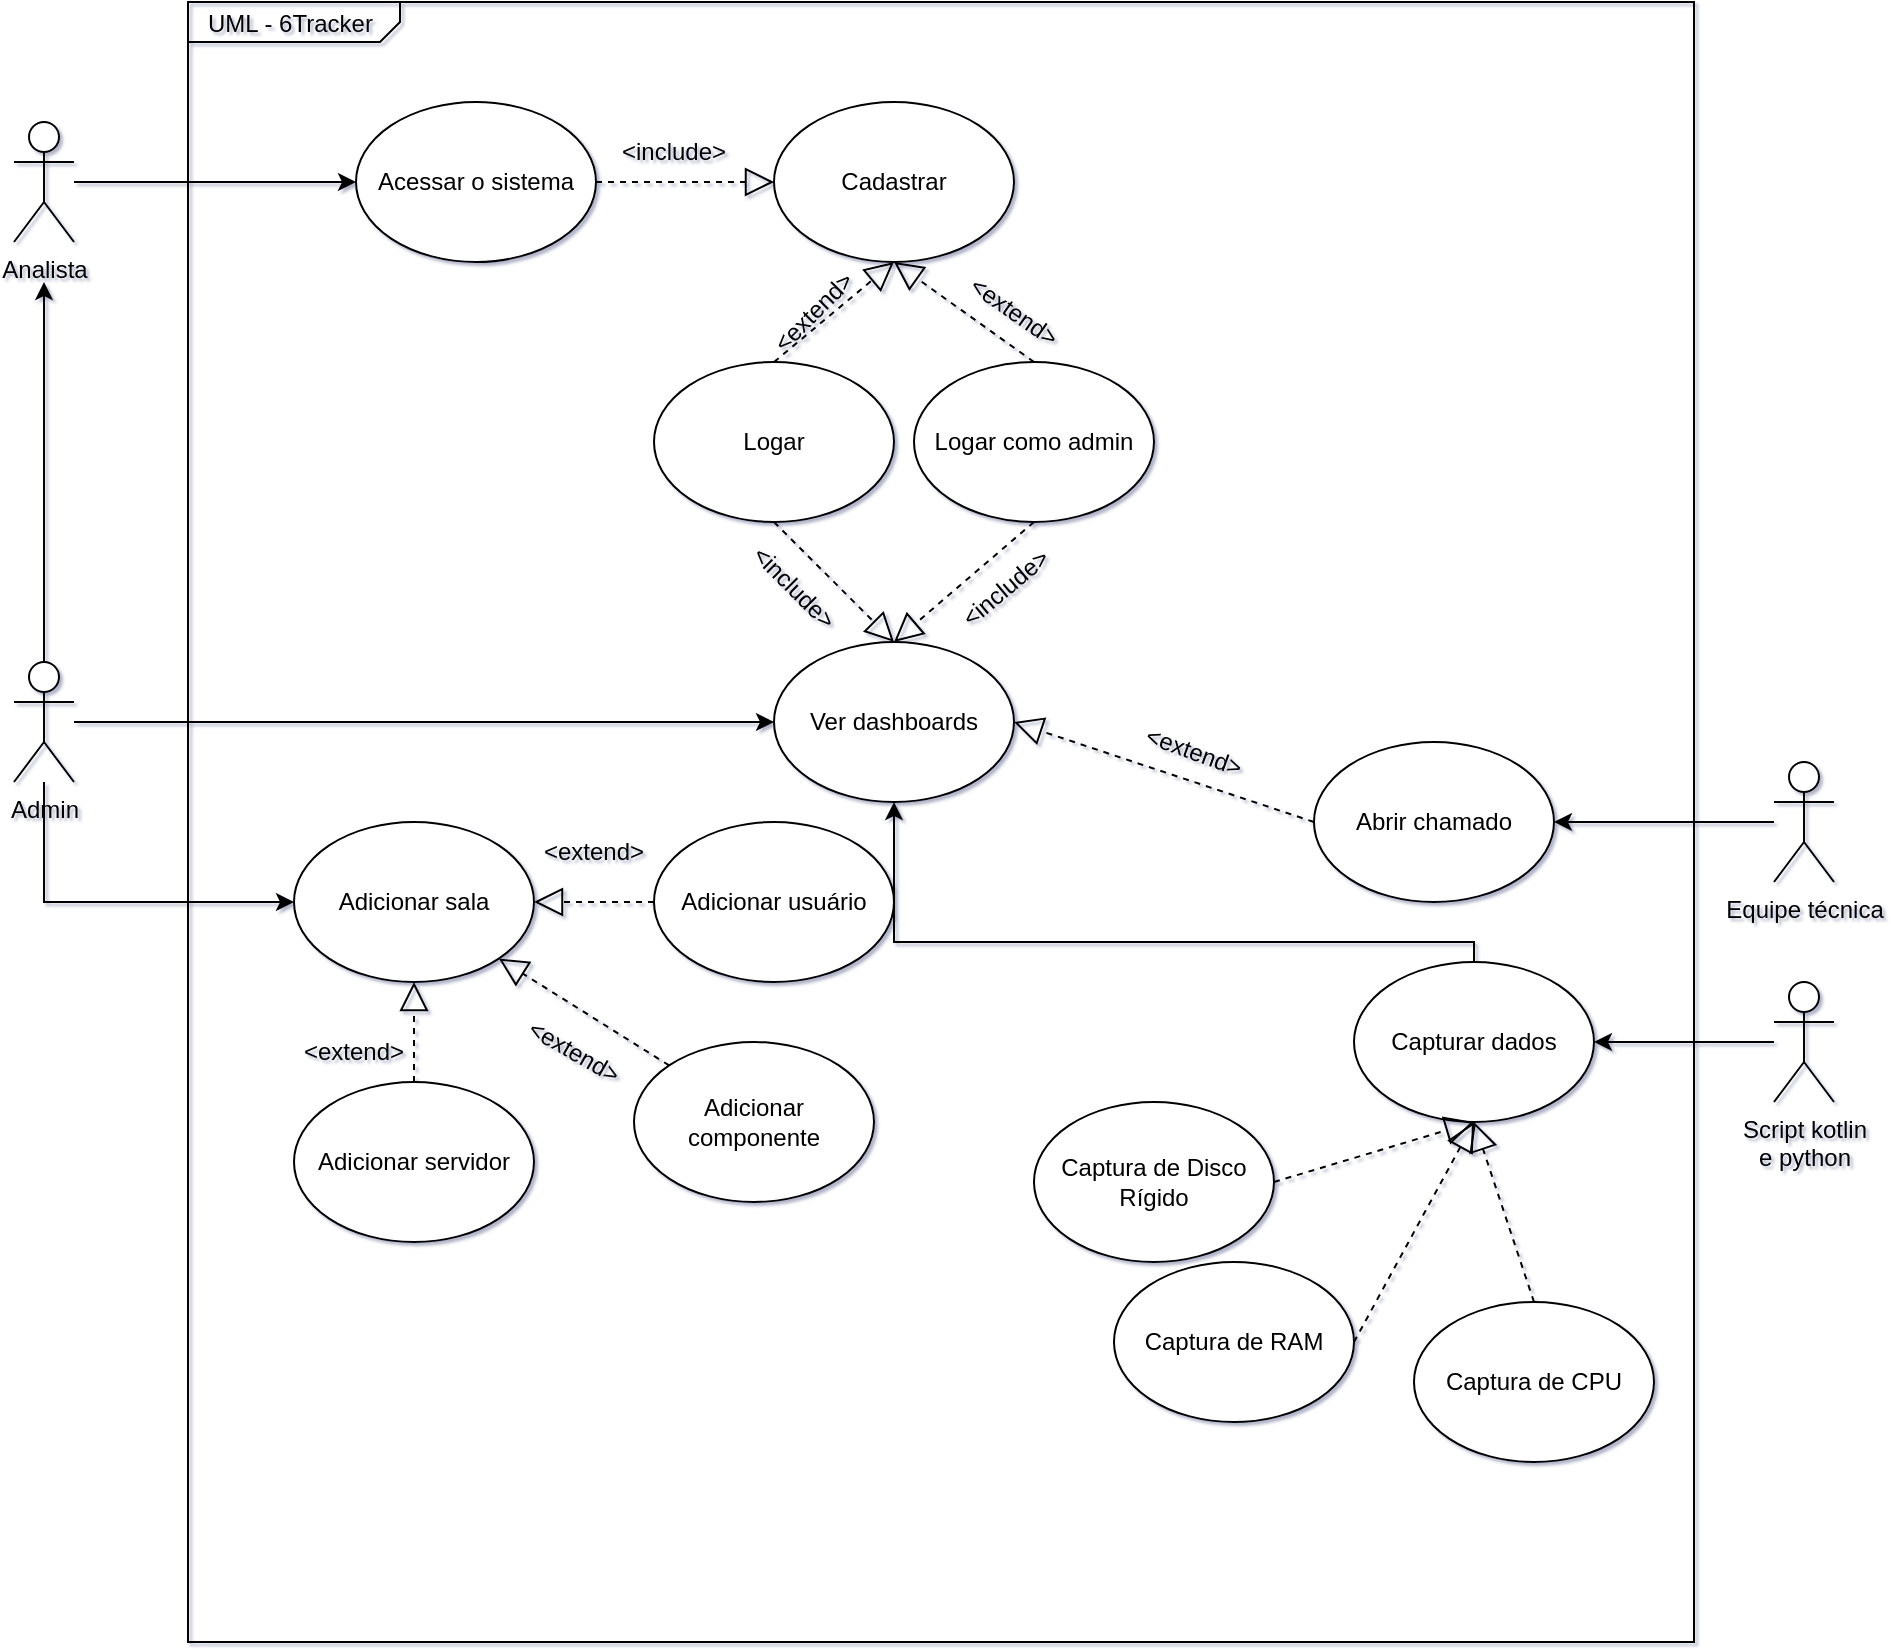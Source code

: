 <mxfile version="20.8.16" type="device"><diagram name="Page-1" id="929967ad-93f9-6ef4-fab6-5d389245f69c"><mxGraphModel dx="880" dy="532" grid="1" gridSize="10" guides="1" tooltips="1" connect="1" arrows="1" fold="1" page="0" pageScale="1.5" pageWidth="1169" pageHeight="826" background="none" math="0" shadow="1"><root><mxCell id="0" style=";html=1;"/><mxCell id="1" style=";html=1;" parent="0"/><mxCell id="1672d66443f91eb5-1" value="&lt;p style=&quot;margin: 0px ; margin-top: 4px ; margin-left: 10px ; text-align: left&quot;&gt;UML - 6Tracker&lt;/p&gt;" style="html=1;strokeWidth=1;shape=mxgraph.sysml.package;html=1;overflow=fill;whiteSpace=wrap;fillColor=none;gradientColor=none;fontSize=12;align=center;labelX=106.33;" parent="1" vertex="1"><mxGeometry x="317" y="290" width="753" height="820" as="geometry"/></mxCell><mxCell id="ESCHpyHz1lGiVz7BuM1W-9" style="edgeStyle=orthogonalEdgeStyle;rounded=0;orthogonalLoop=1;jettySize=auto;html=1;entryX=0;entryY=0.5;entryDx=0;entryDy=0;" parent="1" source="ESCHpyHz1lGiVz7BuM1W-1" target="ESCHpyHz1lGiVz7BuM1W-8" edge="1"><mxGeometry relative="1" as="geometry"/></mxCell><mxCell id="ESCHpyHz1lGiVz7BuM1W-1" value="Analista" style="shape=umlActor;verticalLabelPosition=bottom;verticalAlign=top;html=1;outlineConnect=0;" parent="1" vertex="1"><mxGeometry x="230" y="350" width="30" height="60" as="geometry"/></mxCell><mxCell id="ESCHpyHz1lGiVz7BuM1W-26" style="edgeStyle=orthogonalEdgeStyle;rounded=0;orthogonalLoop=1;jettySize=auto;html=1;entryX=0;entryY=0.5;entryDx=0;entryDy=0;" parent="1" source="ESCHpyHz1lGiVz7BuM1W-4" target="ESCHpyHz1lGiVz7BuM1W-19" edge="1"><mxGeometry relative="1" as="geometry"/></mxCell><mxCell id="ESCHpyHz1lGiVz7BuM1W-29" style="edgeStyle=orthogonalEdgeStyle;rounded=0;orthogonalLoop=1;jettySize=auto;html=1;" parent="1" source="ESCHpyHz1lGiVz7BuM1W-4" edge="1"><mxGeometry relative="1" as="geometry"><mxPoint x="245" y="430" as="targetPoint"/></mxGeometry></mxCell><mxCell id="ESCHpyHz1lGiVz7BuM1W-31" style="edgeStyle=orthogonalEdgeStyle;rounded=0;orthogonalLoop=1;jettySize=auto;html=1;entryX=0;entryY=0.5;entryDx=0;entryDy=0;" parent="1" source="ESCHpyHz1lGiVz7BuM1W-4" target="ESCHpyHz1lGiVz7BuM1W-22" edge="1"><mxGeometry relative="1" as="geometry"><Array as="points"><mxPoint x="245" y="740"/></Array></mxGeometry></mxCell><mxCell id="ESCHpyHz1lGiVz7BuM1W-4" value="Admin" style="shape=umlActor;verticalLabelPosition=bottom;verticalAlign=top;html=1;outlineConnect=0;" parent="1" vertex="1"><mxGeometry x="230" y="620" width="30" height="60" as="geometry"/></mxCell><mxCell id="ESCHpyHz1lGiVz7BuM1W-8" value="Acessar o sistema" style="ellipse;whiteSpace=wrap;html=1;" parent="1" vertex="1"><mxGeometry x="401" y="340" width="120" height="80" as="geometry"/></mxCell><mxCell id="ESCHpyHz1lGiVz7BuM1W-10" value="Cadastrar" style="ellipse;whiteSpace=wrap;html=1;" parent="1" vertex="1"><mxGeometry x="610" y="340" width="120" height="80" as="geometry"/></mxCell><mxCell id="ESCHpyHz1lGiVz7BuM1W-11" value="" style="endArrow=block;dashed=1;endFill=0;endSize=12;html=1;rounded=0;exitX=1;exitY=0.5;exitDx=0;exitDy=0;entryX=0;entryY=0.5;entryDx=0;entryDy=0;" parent="1" source="ESCHpyHz1lGiVz7BuM1W-8" target="ESCHpyHz1lGiVz7BuM1W-10" edge="1"><mxGeometry width="160" relative="1" as="geometry"><mxPoint x="520" y="400" as="sourcePoint"/><mxPoint x="680" y="400" as="targetPoint"/></mxGeometry></mxCell><mxCell id="ESCHpyHz1lGiVz7BuM1W-12" value="&amp;lt;include&amp;gt;" style="text;html=1;strokeColor=none;fillColor=none;align=center;verticalAlign=middle;whiteSpace=wrap;rounded=0;" parent="1" vertex="1"><mxGeometry x="530" y="350" width="60" height="30" as="geometry"/></mxCell><mxCell id="ESCHpyHz1lGiVz7BuM1W-16" value="Logar" style="ellipse;whiteSpace=wrap;html=1;" parent="1" vertex="1"><mxGeometry x="550" y="470" width="120" height="80" as="geometry"/></mxCell><mxCell id="ESCHpyHz1lGiVz7BuM1W-18" value="" style="endArrow=block;dashed=1;endFill=0;endSize=12;html=1;rounded=0;exitX=0.5;exitY=0;exitDx=0;exitDy=0;" parent="1" source="ESCHpyHz1lGiVz7BuM1W-16" edge="1"><mxGeometry width="160" relative="1" as="geometry"><mxPoint x="540" y="460" as="sourcePoint"/><mxPoint x="670" y="420" as="targetPoint"/></mxGeometry></mxCell><mxCell id="ESCHpyHz1lGiVz7BuM1W-19" value="Ver dashboards" style="ellipse;whiteSpace=wrap;html=1;" parent="1" vertex="1"><mxGeometry x="610" y="610" width="120" height="80" as="geometry"/></mxCell><mxCell id="ESCHpyHz1lGiVz7BuM1W-20" value="" style="endArrow=block;dashed=1;endFill=0;endSize=12;html=1;rounded=0;exitX=0.5;exitY=1;exitDx=0;exitDy=0;entryX=0.5;entryY=0;entryDx=0;entryDy=0;" parent="1" source="ESCHpyHz1lGiVz7BuM1W-16" target="ESCHpyHz1lGiVz7BuM1W-19" edge="1"><mxGeometry width="160" relative="1" as="geometry"><mxPoint x="450" y="600" as="sourcePoint"/><mxPoint x="610" y="600" as="targetPoint"/></mxGeometry></mxCell><mxCell id="ESCHpyHz1lGiVz7BuM1W-21" value="&amp;lt;include&amp;gt;" style="text;html=1;strokeColor=none;fillColor=none;align=center;verticalAlign=middle;whiteSpace=wrap;rounded=0;rotation=45;" parent="1" vertex="1"><mxGeometry x="590" y="568" width="60" height="30" as="geometry"/></mxCell><mxCell id="ESCHpyHz1lGiVz7BuM1W-22" value="Adicionar sala" style="ellipse;whiteSpace=wrap;html=1;" parent="1" vertex="1"><mxGeometry x="370" y="700" width="120" height="80" as="geometry"/></mxCell><mxCell id="ESCHpyHz1lGiVz7BuM1W-23" value="Adicionar servidor" style="ellipse;whiteSpace=wrap;html=1;" parent="1" vertex="1"><mxGeometry x="370" y="830" width="120" height="80" as="geometry"/></mxCell><mxCell id="ESCHpyHz1lGiVz7BuM1W-24" value="Adicionar componente" style="ellipse;whiteSpace=wrap;html=1;" parent="1" vertex="1"><mxGeometry x="540" y="810" width="120" height="80" as="geometry"/></mxCell><mxCell id="ESCHpyHz1lGiVz7BuM1W-25" value="Adicionar usuário" style="ellipse;whiteSpace=wrap;html=1;" parent="1" vertex="1"><mxGeometry x="550" y="700" width="120" height="80" as="geometry"/></mxCell><mxCell id="ESCHpyHz1lGiVz7BuM1W-32" value="" style="endArrow=block;dashed=1;endFill=0;endSize=12;html=1;rounded=0;entryX=0.5;entryY=1;entryDx=0;entryDy=0;exitX=0.5;exitY=0;exitDx=0;exitDy=0;" parent="1" source="ESCHpyHz1lGiVz7BuM1W-23" target="ESCHpyHz1lGiVz7BuM1W-22" edge="1"><mxGeometry width="160" relative="1" as="geometry"><mxPoint x="310" y="850" as="sourcePoint"/><mxPoint x="470" y="850" as="targetPoint"/></mxGeometry></mxCell><mxCell id="ESCHpyHz1lGiVz7BuM1W-33" value="" style="endArrow=block;dashed=1;endFill=0;endSize=12;html=1;rounded=0;entryX=1;entryY=1;entryDx=0;entryDy=0;exitX=0;exitY=0;exitDx=0;exitDy=0;" parent="1" source="ESCHpyHz1lGiVz7BuM1W-24" target="ESCHpyHz1lGiVz7BuM1W-22" edge="1"><mxGeometry width="160" relative="1" as="geometry"><mxPoint x="440" y="840" as="sourcePoint"/><mxPoint x="440" y="790" as="targetPoint"/></mxGeometry></mxCell><mxCell id="ESCHpyHz1lGiVz7BuM1W-34" value="" style="endArrow=block;dashed=1;endFill=0;endSize=12;html=1;rounded=0;entryX=1;entryY=0.5;entryDx=0;entryDy=0;exitX=0;exitY=0.5;exitDx=0;exitDy=0;" parent="1" source="ESCHpyHz1lGiVz7BuM1W-25" target="ESCHpyHz1lGiVz7BuM1W-22" edge="1"><mxGeometry width="160" relative="1" as="geometry"><mxPoint x="450" y="850" as="sourcePoint"/><mxPoint x="450" y="800" as="targetPoint"/></mxGeometry></mxCell><mxCell id="ESCHpyHz1lGiVz7BuM1W-35" value="&amp;lt;extend&amp;gt;" style="text;html=1;strokeColor=none;fillColor=none;align=center;verticalAlign=middle;whiteSpace=wrap;rounded=0;" parent="1" vertex="1"><mxGeometry x="370" y="800" width="60" height="30" as="geometry"/></mxCell><mxCell id="ESCHpyHz1lGiVz7BuM1W-36" value="&amp;lt;extend&amp;gt;" style="text;html=1;strokeColor=none;fillColor=none;align=center;verticalAlign=middle;whiteSpace=wrap;rounded=0;rotation=30;" parent="1" vertex="1"><mxGeometry x="480" y="800" width="60" height="30" as="geometry"/></mxCell><mxCell id="ESCHpyHz1lGiVz7BuM1W-37" value="&amp;lt;extend&amp;gt;" style="text;html=1;strokeColor=none;fillColor=none;align=center;verticalAlign=middle;whiteSpace=wrap;rounded=0;" parent="1" vertex="1"><mxGeometry x="490" y="700" width="60" height="30" as="geometry"/></mxCell><mxCell id="ESCHpyHz1lGiVz7BuM1W-52" style="edgeStyle=orthogonalEdgeStyle;rounded=0;orthogonalLoop=1;jettySize=auto;html=1;entryX=1;entryY=0.5;entryDx=0;entryDy=0;" parent="1" source="ESCHpyHz1lGiVz7BuM1W-38" target="ESCHpyHz1lGiVz7BuM1W-49" edge="1"><mxGeometry relative="1" as="geometry"/></mxCell><mxCell id="ESCHpyHz1lGiVz7BuM1W-38" value="Equipe técnica" style="shape=umlActor;verticalLabelPosition=bottom;verticalAlign=top;html=1;outlineConnect=0;" parent="1" vertex="1"><mxGeometry x="1110" y="670" width="30" height="60" as="geometry"/></mxCell><mxCell id="ESCHpyHz1lGiVz7BuM1W-39" value="Logar como admin" style="ellipse;whiteSpace=wrap;html=1;" parent="1" vertex="1"><mxGeometry x="680" y="470" width="120" height="80" as="geometry"/></mxCell><mxCell id="ESCHpyHz1lGiVz7BuM1W-41" value="&amp;lt;extend&amp;gt;" style="text;html=1;strokeColor=none;fillColor=none;align=center;verticalAlign=middle;whiteSpace=wrap;rounded=0;rotation=20;" parent="1" vertex="1"><mxGeometry x="790" y="650" width="60" height="30" as="geometry"/></mxCell><mxCell id="ESCHpyHz1lGiVz7BuM1W-42" value="&amp;lt;extend&amp;gt;" style="text;html=1;strokeColor=none;fillColor=none;align=center;verticalAlign=middle;whiteSpace=wrap;rounded=0;rotation=-45;" parent="1" vertex="1"><mxGeometry x="600" y="430" width="60" height="30" as="geometry"/></mxCell><mxCell id="ESCHpyHz1lGiVz7BuM1W-43" value="" style="endArrow=block;dashed=1;endFill=0;endSize=12;html=1;rounded=0;exitX=0.5;exitY=0;exitDx=0;exitDy=0;entryX=0.5;entryY=1;entryDx=0;entryDy=0;" parent="1" source="ESCHpyHz1lGiVz7BuM1W-39" target="ESCHpyHz1lGiVz7BuM1W-10" edge="1"><mxGeometry width="160" relative="1" as="geometry"><mxPoint x="680" y="430" as="sourcePoint"/><mxPoint x="670" y="440" as="targetPoint"/></mxGeometry></mxCell><mxCell id="ESCHpyHz1lGiVz7BuM1W-44" value="&amp;lt;extend&amp;gt;" style="text;html=1;strokeColor=none;fillColor=none;align=center;verticalAlign=middle;whiteSpace=wrap;rounded=0;rotation=35;" parent="1" vertex="1"><mxGeometry x="700" y="430" width="60" height="30" as="geometry"/></mxCell><mxCell id="ESCHpyHz1lGiVz7BuM1W-46" value="" style="endArrow=block;dashed=1;endFill=0;endSize=12;html=1;rounded=0;exitX=0.5;exitY=1;exitDx=0;exitDy=0;" parent="1" source="ESCHpyHz1lGiVz7BuM1W-39" edge="1"><mxGeometry width="160" relative="1" as="geometry"><mxPoint x="610" y="560" as="sourcePoint"/><mxPoint x="670" y="610" as="targetPoint"/></mxGeometry></mxCell><mxCell id="ESCHpyHz1lGiVz7BuM1W-47" value="&amp;lt;include&amp;gt;" style="text;html=1;strokeColor=none;fillColor=none;align=center;verticalAlign=middle;whiteSpace=wrap;rounded=0;rotation=-40;" parent="1" vertex="1"><mxGeometry x="696" y="568" width="60" height="30" as="geometry"/></mxCell><mxCell id="ESCHpyHz1lGiVz7BuM1W-49" value="Abrir chamado" style="ellipse;whiteSpace=wrap;html=1;" parent="1" vertex="1"><mxGeometry x="880" y="660" width="120" height="80" as="geometry"/></mxCell><mxCell id="ESCHpyHz1lGiVz7BuM1W-51" value="" style="endArrow=block;dashed=1;endFill=0;endSize=12;html=1;rounded=0;exitX=0;exitY=0.5;exitDx=0;exitDy=0;entryX=1;entryY=0.5;entryDx=0;entryDy=0;" parent="1" source="ESCHpyHz1lGiVz7BuM1W-49" target="ESCHpyHz1lGiVz7BuM1W-19" edge="1"><mxGeometry width="160" relative="1" as="geometry"><mxPoint x="760" y="740" as="sourcePoint"/><mxPoint x="820" y="800" as="targetPoint"/><Array as="points"/></mxGeometry></mxCell><mxCell id="4aZJUm3PLMkhk9WrY1l7-3" style="edgeStyle=orthogonalEdgeStyle;rounded=0;orthogonalLoop=1;jettySize=auto;html=1;entryX=1;entryY=0.5;entryDx=0;entryDy=0;" edge="1" parent="1" source="4aZJUm3PLMkhk9WrY1l7-1" target="4aZJUm3PLMkhk9WrY1l7-2"><mxGeometry relative="1" as="geometry"/></mxCell><mxCell id="4aZJUm3PLMkhk9WrY1l7-1" value="Script kotlin &lt;br&gt;e python" style="shape=umlActor;verticalLabelPosition=bottom;verticalAlign=top;html=1;outlineConnect=0;" vertex="1" parent="1"><mxGeometry x="1110" y="780" width="30" height="60" as="geometry"/></mxCell><mxCell id="4aZJUm3PLMkhk9WrY1l7-11" style="edgeStyle=orthogonalEdgeStyle;rounded=0;orthogonalLoop=1;jettySize=auto;html=1;entryX=0.5;entryY=1;entryDx=0;entryDy=0;" edge="1" parent="1" source="4aZJUm3PLMkhk9WrY1l7-2" target="ESCHpyHz1lGiVz7BuM1W-19"><mxGeometry relative="1" as="geometry"><Array as="points"><mxPoint x="960" y="760"/><mxPoint x="670" y="760"/></Array></mxGeometry></mxCell><mxCell id="4aZJUm3PLMkhk9WrY1l7-2" value="Capturar dados" style="ellipse;whiteSpace=wrap;html=1;" vertex="1" parent="1"><mxGeometry x="900" y="770" width="120" height="80" as="geometry"/></mxCell><mxCell id="4aZJUm3PLMkhk9WrY1l7-4" value="Captura de CPU" style="ellipse;whiteSpace=wrap;html=1;" vertex="1" parent="1"><mxGeometry x="930" y="940" width="120" height="80" as="geometry"/></mxCell><mxCell id="4aZJUm3PLMkhk9WrY1l7-5" value="Captura de RAM" style="ellipse;whiteSpace=wrap;html=1;" vertex="1" parent="1"><mxGeometry x="780" y="920" width="120" height="80" as="geometry"/></mxCell><mxCell id="4aZJUm3PLMkhk9WrY1l7-6" value="Captura de Disco Rígido" style="ellipse;whiteSpace=wrap;html=1;" vertex="1" parent="1"><mxGeometry x="740" y="840" width="120" height="80" as="geometry"/></mxCell><mxCell id="4aZJUm3PLMkhk9WrY1l7-8" value="" style="endArrow=block;dashed=1;endFill=0;endSize=12;html=1;rounded=0;exitX=1;exitY=0.5;exitDx=0;exitDy=0;" edge="1" parent="1" source="4aZJUm3PLMkhk9WrY1l7-6"><mxGeometry width="160" relative="1" as="geometry"><mxPoint x="905.144" y="833.436" as="sourcePoint"/><mxPoint x="960" y="850" as="targetPoint"/></mxGeometry></mxCell><mxCell id="4aZJUm3PLMkhk9WrY1l7-9" value="" style="endArrow=block;dashed=1;endFill=0;endSize=12;html=1;rounded=0;exitX=1;exitY=0.5;exitDx=0;exitDy=0;entryX=0.5;entryY=1;entryDx=0;entryDy=0;" edge="1" parent="1" source="4aZJUm3PLMkhk9WrY1l7-5" target="4aZJUm3PLMkhk9WrY1l7-2"><mxGeometry width="160" relative="1" as="geometry"><mxPoint x="830" y="800" as="sourcePoint"/><mxPoint x="900" y="810" as="targetPoint"/></mxGeometry></mxCell><mxCell id="4aZJUm3PLMkhk9WrY1l7-10" value="" style="endArrow=block;dashed=1;endFill=0;endSize=12;html=1;rounded=0;entryX=0.5;entryY=1;entryDx=0;entryDy=0;exitX=0.5;exitY=0;exitDx=0;exitDy=0;" edge="1" parent="1" source="4aZJUm3PLMkhk9WrY1l7-4" target="4aZJUm3PLMkhk9WrY1l7-2"><mxGeometry width="160" relative="1" as="geometry"><mxPoint x="840" y="830" as="sourcePoint"/><mxPoint x="870" y="900" as="targetPoint"/></mxGeometry></mxCell></root></mxGraphModel></diagram></mxfile>